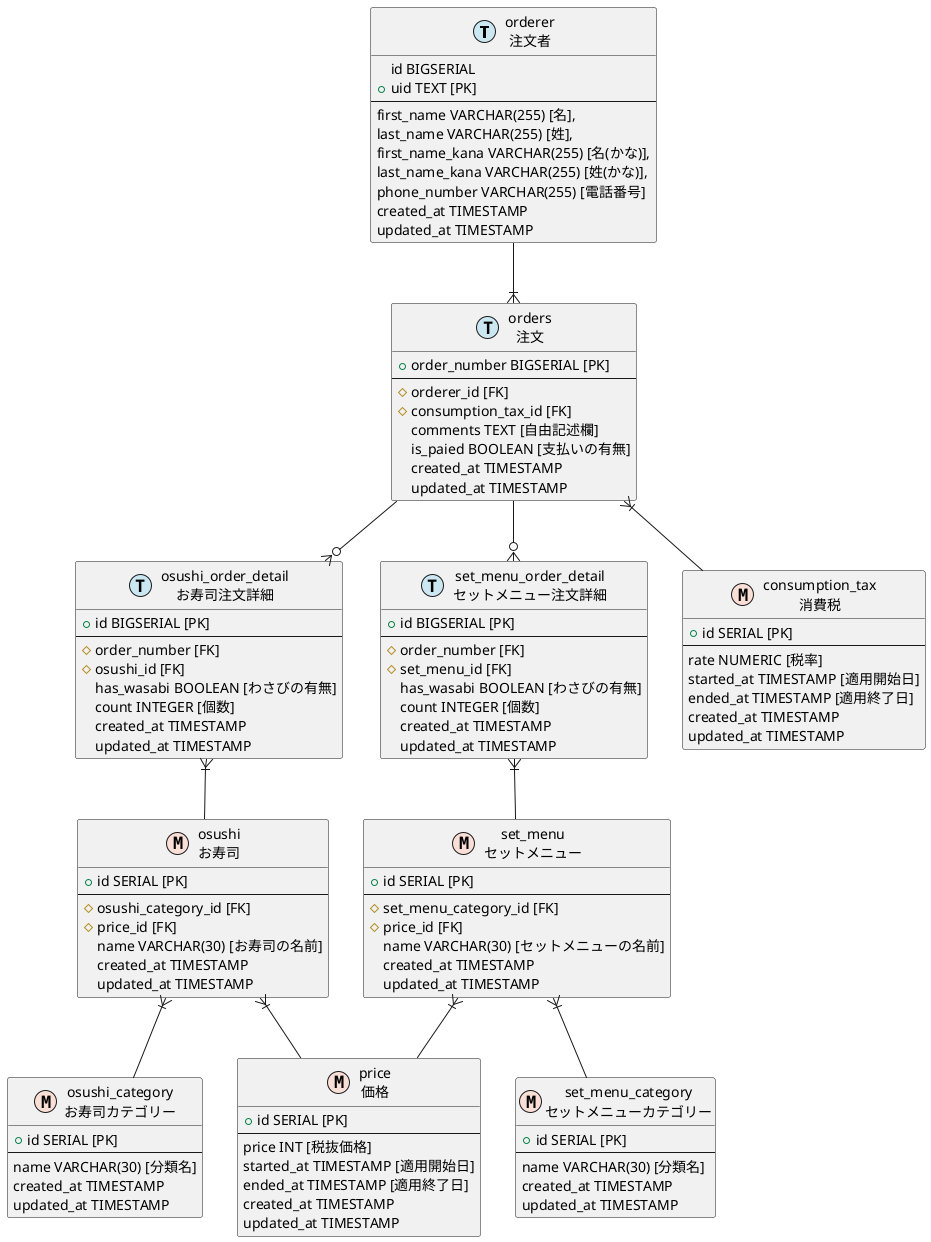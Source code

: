 @startuml osushi_table

!define MASTER F9DFD5
!define TRANSACTION CAE7F2

entity orderer as "orderer\n注文者" <<T, TRANSACTION>>  {
    id BIGSERIAL 
    +uid TEXT [PK]
    --
    first_name VARCHAR(255) [名],
    last_name VARCHAR(255) [姓],
    first_name_kana VARCHAR(255) [名(かな)],
    last_name_kana VARCHAR(255) [姓(かな)],
    phone_number VARCHAR(255) [電話番号]
    created_at TIMESTAMP
    updated_at TIMESTAMP
}

entity orders as "orders\n注文" <<T, TRANSACTION>> {
    + order_number BIGSERIAL [PK]
    --
    # orderer_id [FK]
    # consumption_tax_id [FK]
    comments TEXT [自由記述欄]
    is_paied BOOLEAN [支払いの有無]
    created_at TIMESTAMP
    updated_at TIMESTAMP
}

entity osushi_order_detail as "osushi_order_detail\nお寿司注文詳細" <<T, TRANSACTION>>  {
    + id BIGSERIAL [PK]
    --
    # order_number [FK]
    # osushi_id [FK]
    has_wasabi BOOLEAN [わさびの有無]
    count INTEGER [個数]
    created_at TIMESTAMP
    updated_at TIMESTAMP
}

entity set_menu_order_detail as "set_menu_order_detail\nセットメニュー注文詳細" <<T, TRANSACTION>>  {
    + id BIGSERIAL [PK]
    --
    # order_number [FK]
    # set_menu_id [FK]
    has_wasabi BOOLEAN [わさびの有無]
    count INTEGER [個数]
    created_at TIMESTAMP
    updated_at TIMESTAMP
}

entity osushi as "osushi\nお寿司" <<M, MASTER>> {
    + id SERIAL [PK]
    --
    # osushi_category_id [FK]
    # price_id [FK]
    name VARCHAR(30) [お寿司の名前]
    created_at TIMESTAMP
    updated_at TIMESTAMP
}

entity osushi_category as "osushi_category\nお寿司カテゴリー" <<M, MASTER>> {
    + id SERIAL [PK]
    --
    name VARCHAR(30) [分類名]
    created_at TIMESTAMP
    updated_at TIMESTAMP
}

entity set_menu as "set_menu\nセットメニュー" <<M, MASTER>> {
    + id SERIAL [PK]
    --
    # set_menu_category_id [FK]
    # price_id [FK]
    name VARCHAR(30) [セットメニューの名前]
    created_at TIMESTAMP
    updated_at TIMESTAMP
}

entity set_menu_category as "set_menu_category\nセットメニューカテゴリー" <<M, MASTER>> {
    + id SERIAL [PK]
    --
    name VARCHAR(30) [分類名]
    created_at TIMESTAMP
    updated_at TIMESTAMP
}

entity price as "price\n価格" <<M, MASTER>> {
    + id SERIAL [PK]
    --
    price INT [税抜価格]
    started_at TIMESTAMP [適用開始日]
    ended_at TIMESTAMP [適用終了日]
    created_at TIMESTAMP
    updated_at TIMESTAMP
}


entity consumption_tax as "consumption_tax\n消費税" <<M, MASTER>> {
    + id SERIAL [PK]
    --
    rate NUMERIC [税率]
    started_at TIMESTAMP [適用開始日]
    ended_at TIMESTAMP [適用終了日]
    created_at TIMESTAMP
    updated_at TIMESTAMP
}

orderer --|{ orders
orders --o{ osushi_order_detail
orders --o{ set_menu_order_detail
orders }|-- consumption_tax
osushi_order_detail }|-- osushi
set_menu_order_detail }|-- set_menu
osushi }|-- osushi_category
set_menu }|-- set_menu_category
osushi }|-- price
set_menu }|-- price

@enduml